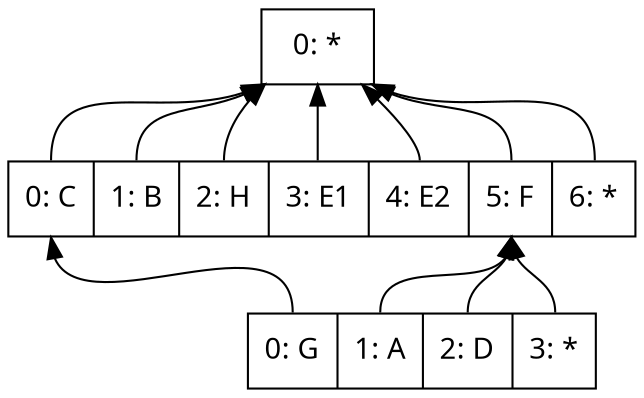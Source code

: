digraph LayeredContainmentList2 {
	rankdir=BT;
	node [shape=record];

	layer0 [fontname=consola, label="<n0> 0: G|<n1> 1: A|<n2> 2: D|<n3> 3: *"];
	layer0:n0 -> layer1:n0;
	layer0:n1 -> layer1:n5;
	layer0:n2 -> layer1:n5;
	layer0:n3 -> layer1:n5;
	
	layer1 [fontname=consola, label="<n0> 0: C|<n1> 1: B|<n2> 2: H|<n3> 3: E1|<n4> 4: E2|<n5> 5: F|<n6> 6: *"];
	layer1:n0 -> layer2:n0;
	layer1:n1 -> layer2:n0;
	layer1:n2 -> layer2:n0;
	layer1:n3 -> layer2:n0;
	layer1:n4 -> layer2:n0;
	layer1:n5 -> layer2:n0;
	layer1:n6 -> layer2:n0;
	
	layer2 [fontname=consola, label="<n0> 0: *"];
}